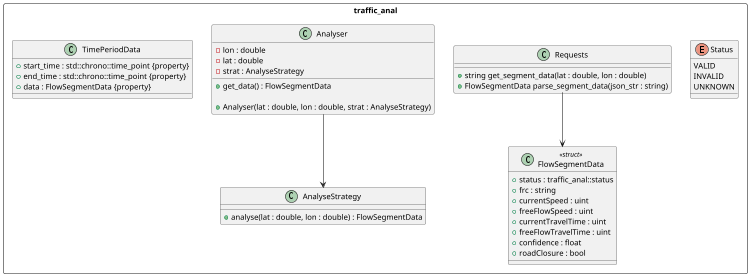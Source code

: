@startuml
scale 750 width
set separator ::

namespace traffic_anal <<Rectangle>> {

	enum Status {
		VALID
		INVALID
		UNKNOWN
	}

	class Requests {
		+string get_segment_data(lat : double, lon : double)
		+FlowSegmentData parse_segment_data(json_str : string)
	}

	class FlowSegmentData <<struct>> {
		+status : traffic_anal::status
		+frc : string
		+currentSpeed : uint
		+freeFlowSpeed : uint
		+currentTravelTime : uint
		+freeFlowTravelTime : uint
		+confidence : float
		+roadClosure : bool
	}

	class AnalyseStrategy {
		+analyse(lat : double, lon : double) : FlowSegmentData
	}

	class Analyser {
		+get_data() : FlowSegmentData

		+Analyser(lat : double, lon : double, strat : AnalyseStrategy)

		-lon : double
		-lat : double
		-strat : AnalyseStrategy
	}

	class TimePeriodData {
		+start_time : std::chrono::time_point {property}
		+end_time : std::chrono::time_point {property}
		+data : FlowSegmentData {property}
	}
}

traffic_anal::Requests --> traffic_anal::FlowSegmentData
traffic_anal::Analyser --> traffic_anal::AnalyseStrategy

@enduml
